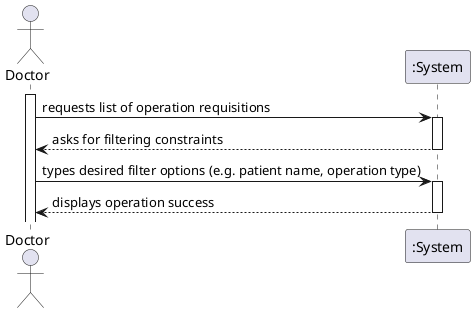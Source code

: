 
@startuml
'https://plantuml.com/sequence-diagram

actor "Doctor" as Employee
participant ":System" as System

activate Employee

    Employee -> System : requests list of operation requisitions
    activate System

        System --> Employee : asks for filtering constraints
    deactivate System

    Employee -> System : types desired filter options (e.g. patient name, operation type)
    activate System

        System --> Employee : displays operation success
    deactivate System
@enduml